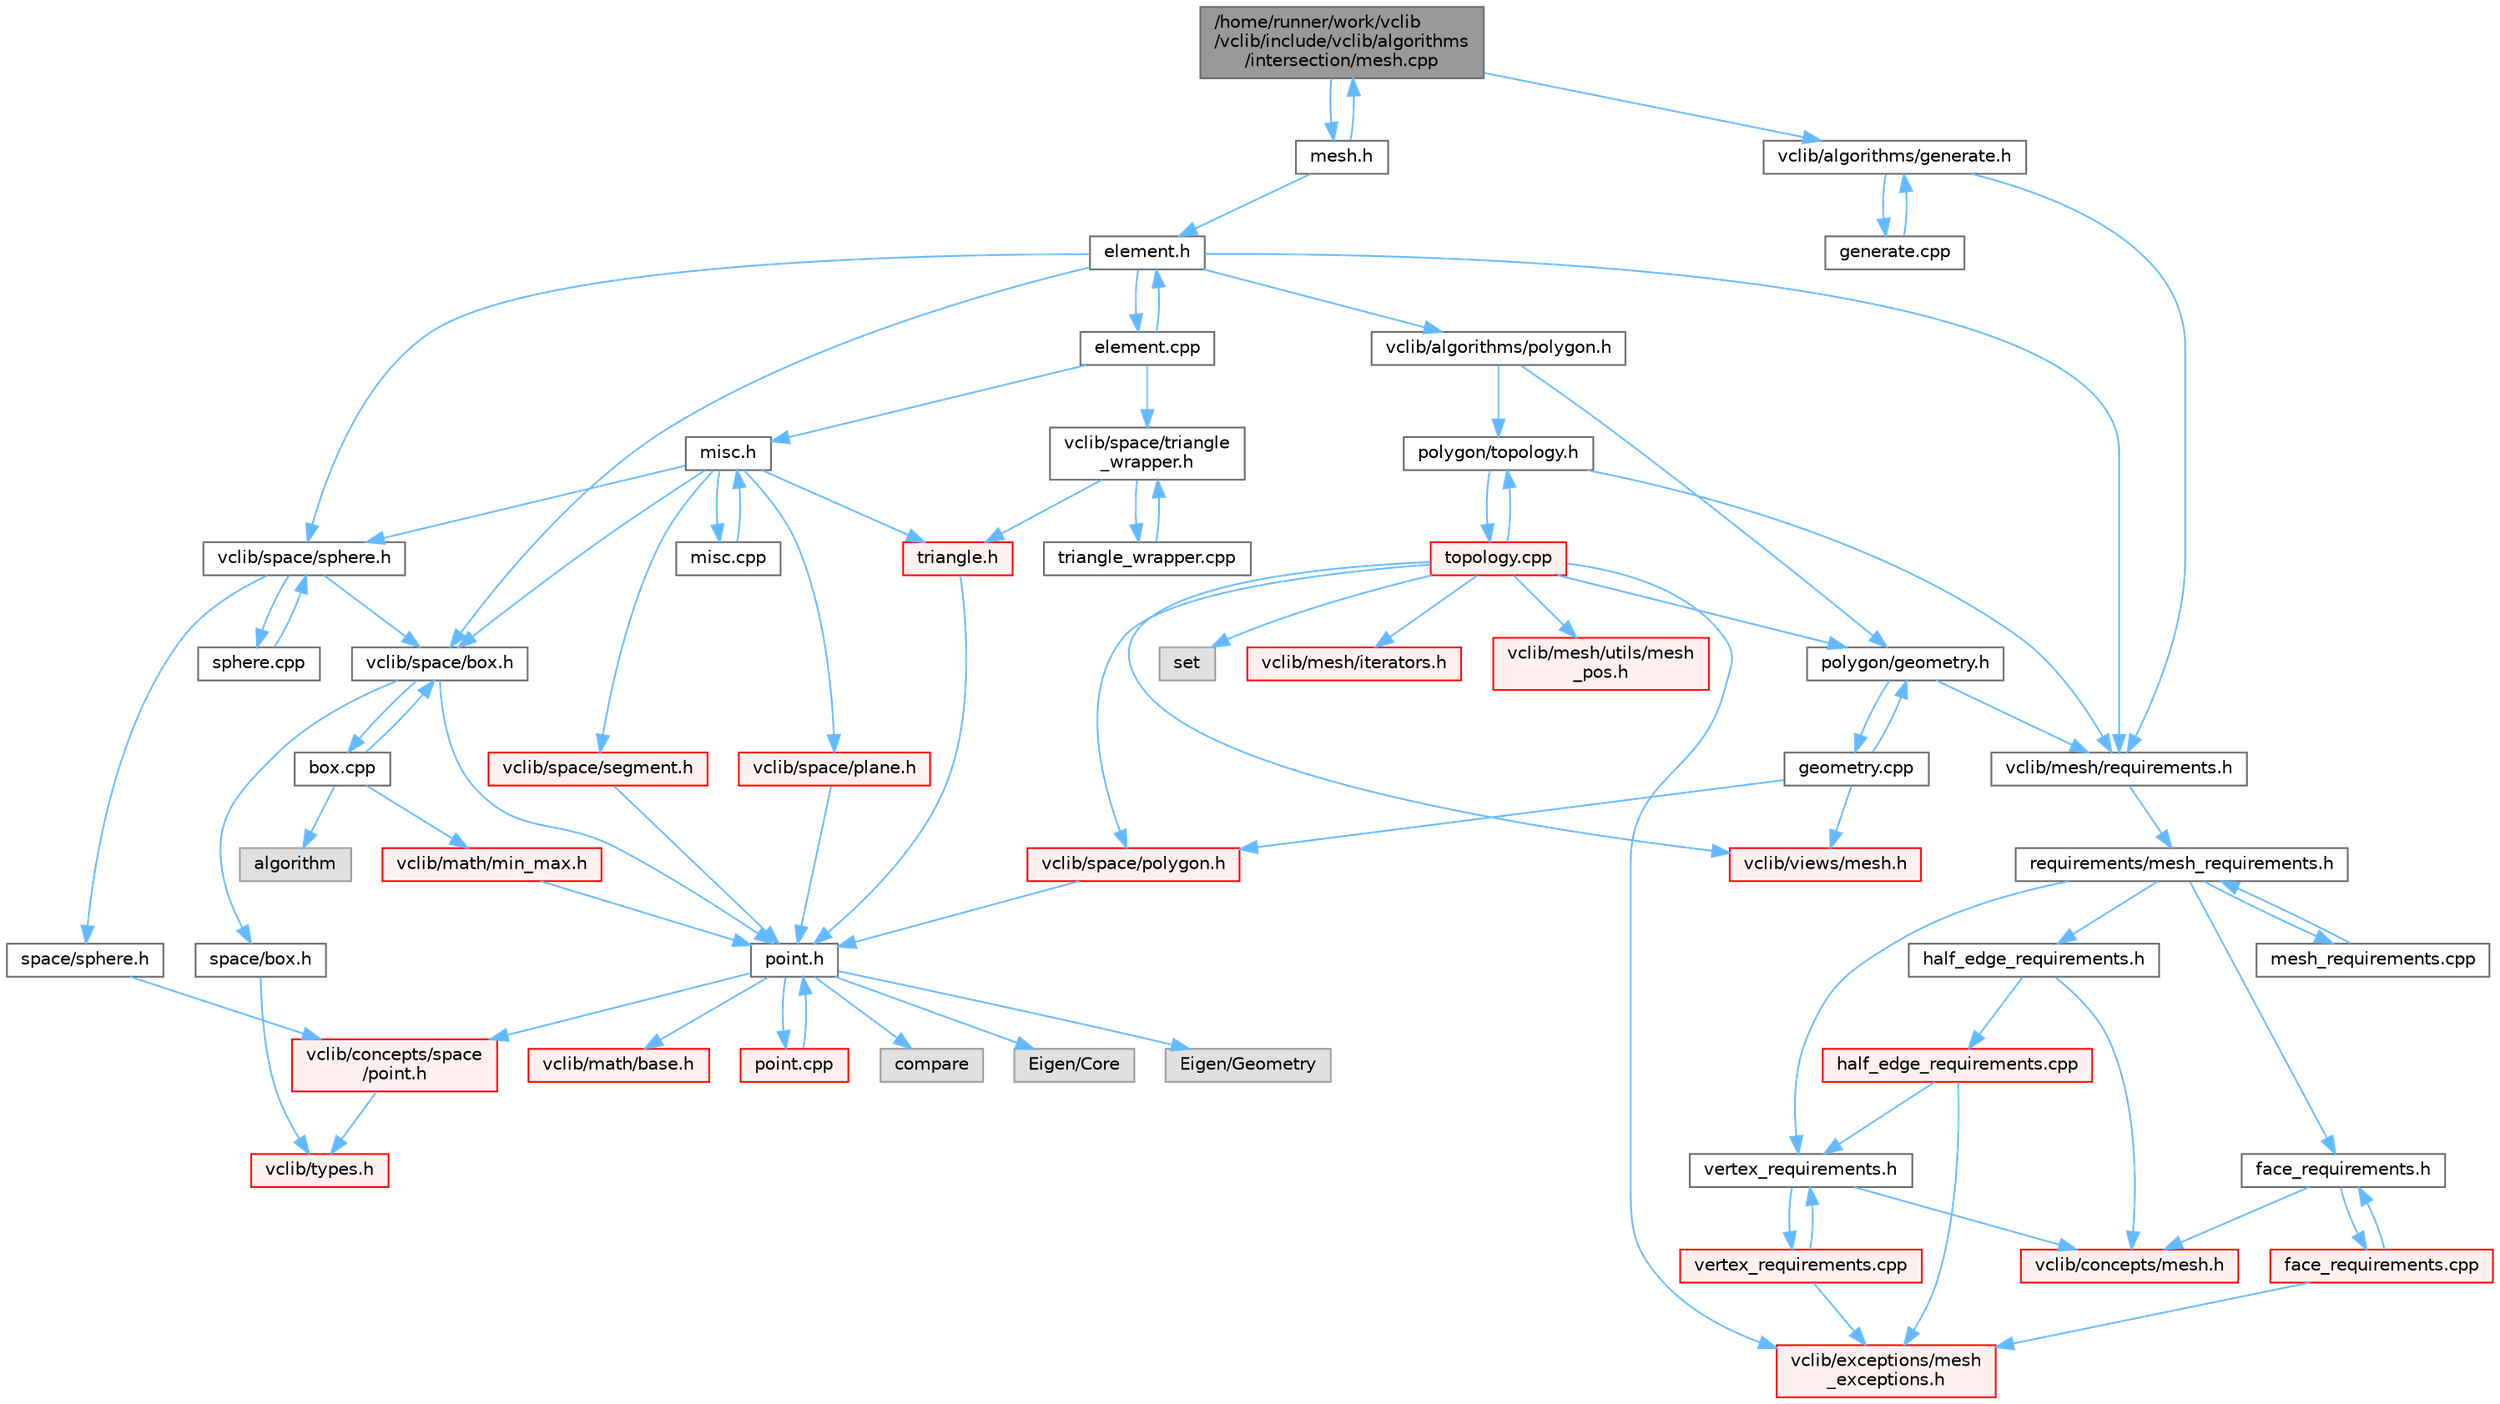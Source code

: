 digraph "/home/runner/work/vclib/vclib/include/vclib/algorithms/intersection/mesh.cpp"
{
 // LATEX_PDF_SIZE
  bgcolor="transparent";
  edge [fontname=Helvetica,fontsize=10,labelfontname=Helvetica,labelfontsize=10];
  node [fontname=Helvetica,fontsize=10,shape=box,height=0.2,width=0.4];
  Node1 [label="/home/runner/work/vclib\l/vclib/include/vclib/algorithms\l/intersection/mesh.cpp",height=0.2,width=0.4,color="gray40", fillcolor="grey60", style="filled", fontcolor="black",tooltip=" "];
  Node1 -> Node2 [color="steelblue1",style="solid"];
  Node2 [label="mesh.h",height=0.2,width=0.4,color="grey40", fillcolor="white", style="filled",URL="$algorithms_2intersection_2mesh_8h.html",tooltip=" "];
  Node2 -> Node3 [color="steelblue1",style="solid"];
  Node3 [label="element.h",height=0.2,width=0.4,color="grey40", fillcolor="white", style="filled",URL="$algorithms_2intersection_2element_8h.html",tooltip=" "];
  Node3 -> Node4 [color="steelblue1",style="solid"];
  Node4 [label="vclib/algorithms/polygon.h",height=0.2,width=0.4,color="grey40", fillcolor="white", style="filled",URL="$algorithms_2polygon_8h.html",tooltip=" "];
  Node4 -> Node5 [color="steelblue1",style="solid"];
  Node5 [label="polygon/geometry.h",height=0.2,width=0.4,color="grey40", fillcolor="white", style="filled",URL="$geometry_8h.html",tooltip=" "];
  Node5 -> Node6 [color="steelblue1",style="solid"];
  Node6 [label="vclib/mesh/requirements.h",height=0.2,width=0.4,color="grey40", fillcolor="white", style="filled",URL="$requirements_8h.html",tooltip=" "];
  Node6 -> Node7 [color="steelblue1",style="solid"];
  Node7 [label="requirements/mesh_requirements.h",height=0.2,width=0.4,color="grey40", fillcolor="white", style="filled",URL="$mesh__requirements_8h.html",tooltip=" "];
  Node7 -> Node8 [color="steelblue1",style="solid"];
  Node8 [label="half_edge_requirements.h",height=0.2,width=0.4,color="grey40", fillcolor="white", style="filled",URL="$half__edge__requirements_8h.html",tooltip=" "];
  Node8 -> Node9 [color="steelblue1",style="solid"];
  Node9 [label="vclib/concepts/mesh.h",height=0.2,width=0.4,color="red", fillcolor="#FFF0F0", style="filled",URL="$concepts_2mesh_8h.html",tooltip=" "];
  Node8 -> Node70 [color="steelblue1",style="solid"];
  Node70 [label="half_edge_requirements.cpp",height=0.2,width=0.4,color="red", fillcolor="#FFF0F0", style="filled",URL="$half__edge__requirements_8cpp.html",tooltip=" "];
  Node70 -> Node71 [color="steelblue1",style="solid"];
  Node71 [label="vertex_requirements.h",height=0.2,width=0.4,color="grey40", fillcolor="white", style="filled",URL="$vertex__requirements_8h.html",tooltip=" "];
  Node71 -> Node9 [color="steelblue1",style="solid"];
  Node71 -> Node72 [color="steelblue1",style="solid"];
  Node72 [label="vertex_requirements.cpp",height=0.2,width=0.4,color="red", fillcolor="#FFF0F0", style="filled",URL="$vertex__requirements_8cpp.html",tooltip=" "];
  Node72 -> Node71 [color="steelblue1",style="solid"];
  Node72 -> Node73 [color="steelblue1",style="solid"];
  Node73 [label="vclib/exceptions/mesh\l_exceptions.h",height=0.2,width=0.4,color="red", fillcolor="#FFF0F0", style="filled",URL="$mesh__exceptions_8h.html",tooltip=" "];
  Node70 -> Node73 [color="steelblue1",style="solid"];
  Node7 -> Node152 [color="steelblue1",style="solid"];
  Node152 [label="face_requirements.h",height=0.2,width=0.4,color="grey40", fillcolor="white", style="filled",URL="$face__requirements_8h.html",tooltip=" "];
  Node152 -> Node9 [color="steelblue1",style="solid"];
  Node152 -> Node153 [color="steelblue1",style="solid"];
  Node153 [label="face_requirements.cpp",height=0.2,width=0.4,color="red", fillcolor="#FFF0F0", style="filled",URL="$face__requirements_8cpp.html",tooltip=" "];
  Node153 -> Node152 [color="steelblue1",style="solid"];
  Node153 -> Node73 [color="steelblue1",style="solid"];
  Node7 -> Node71 [color="steelblue1",style="solid"];
  Node7 -> Node177 [color="steelblue1",style="solid"];
  Node177 [label="mesh_requirements.cpp",height=0.2,width=0.4,color="grey40", fillcolor="white", style="filled",URL="$mesh__requirements_8cpp.html",tooltip=" "];
  Node177 -> Node7 [color="steelblue1",style="solid"];
  Node5 -> Node178 [color="steelblue1",style="solid"];
  Node178 [label="geometry.cpp",height=0.2,width=0.4,color="grey40", fillcolor="white", style="filled",URL="$geometry_8cpp.html",tooltip=" "];
  Node178 -> Node5 [color="steelblue1",style="solid"];
  Node178 -> Node179 [color="steelblue1",style="solid"];
  Node179 [label="vclib/space/polygon.h",height=0.2,width=0.4,color="red", fillcolor="#FFF0F0", style="filled",URL="$space_2polygon_8h.html",tooltip=" "];
  Node179 -> Node31 [color="steelblue1",style="solid"];
  Node31 [label="point.h",height=0.2,width=0.4,color="grey40", fillcolor="white", style="filled",URL="$space_2point_8h.html",tooltip=" "];
  Node31 -> Node32 [color="steelblue1",style="solid"];
  Node32 [label="compare",height=0.2,width=0.4,color="grey60", fillcolor="#E0E0E0", style="filled",tooltip=" "];
  Node31 -> Node33 [color="steelblue1",style="solid"];
  Node33 [label="Eigen/Core",height=0.2,width=0.4,color="grey60", fillcolor="#E0E0E0", style="filled",tooltip=" "];
  Node31 -> Node34 [color="steelblue1",style="solid"];
  Node34 [label="Eigen/Geometry",height=0.2,width=0.4,color="grey60", fillcolor="#E0E0E0", style="filled",tooltip=" "];
  Node31 -> Node35 [color="steelblue1",style="solid"];
  Node35 [label="vclib/concepts/space\l/point.h",height=0.2,width=0.4,color="red", fillcolor="#FFF0F0", style="filled",URL="$concepts_2space_2point_8h.html",tooltip=" "];
  Node35 -> Node14 [color="steelblue1",style="solid"];
  Node14 [label="vclib/types.h",height=0.2,width=0.4,color="red", fillcolor="#FFF0F0", style="filled",URL="$types_8h.html",tooltip=" "];
  Node31 -> Node38 [color="steelblue1",style="solid"];
  Node38 [label="vclib/math/base.h",height=0.2,width=0.4,color="red", fillcolor="#FFF0F0", style="filled",URL="$math_2base_8h.html",tooltip=" "];
  Node31 -> Node41 [color="steelblue1",style="solid"];
  Node41 [label="point.cpp",height=0.2,width=0.4,color="red", fillcolor="#FFF0F0", style="filled",URL="$point_8cpp.html",tooltip=" "];
  Node41 -> Node31 [color="steelblue1",style="solid"];
  Node178 -> Node192 [color="steelblue1",style="solid"];
  Node192 [label="vclib/views/mesh.h",height=0.2,width=0.4,color="red", fillcolor="#FFF0F0", style="filled",URL="$views_2mesh_8h.html",tooltip=" "];
  Node4 -> Node212 [color="steelblue1",style="solid"];
  Node212 [label="polygon/topology.h",height=0.2,width=0.4,color="grey40", fillcolor="white", style="filled",URL="$polygon_2topology_8h.html",tooltip=" "];
  Node212 -> Node6 [color="steelblue1",style="solid"];
  Node212 -> Node213 [color="steelblue1",style="solid"];
  Node213 [label="topology.cpp",height=0.2,width=0.4,color="red", fillcolor="#FFF0F0", style="filled",URL="$polygon_2topology_8cpp.html",tooltip=" "];
  Node213 -> Node212 [color="steelblue1",style="solid"];
  Node213 -> Node214 [color="steelblue1",style="solid"];
  Node214 [label="set",height=0.2,width=0.4,color="grey60", fillcolor="#E0E0E0", style="filled",tooltip=" "];
  Node213 -> Node73 [color="steelblue1",style="solid"];
  Node213 -> Node215 [color="steelblue1",style="solid"];
  Node215 [label="vclib/mesh/iterators.h",height=0.2,width=0.4,color="red", fillcolor="#FFF0F0", style="filled",URL="$mesh_2iterators_8h.html",tooltip=" "];
  Node213 -> Node219 [color="steelblue1",style="solid"];
  Node219 [label="vclib/mesh/utils/mesh\l_pos.h",height=0.2,width=0.4,color="red", fillcolor="#FFF0F0", style="filled",URL="$mesh__pos_8h.html",tooltip=" "];
  Node213 -> Node192 [color="steelblue1",style="solid"];
  Node213 -> Node179 [color="steelblue1",style="solid"];
  Node213 -> Node5 [color="steelblue1",style="solid"];
  Node3 -> Node6 [color="steelblue1",style="solid"];
  Node3 -> Node223 [color="steelblue1",style="solid"];
  Node223 [label="vclib/space/box.h",height=0.2,width=0.4,color="grey40", fillcolor="white", style="filled",URL="$space_2box_8h.html",tooltip=" "];
  Node223 -> Node198 [color="steelblue1",style="solid"];
  Node198 [label="space/box.h",height=0.2,width=0.4,color="grey40", fillcolor="white", style="filled",URL="$concepts_2space_2box_8h.html",tooltip=" "];
  Node198 -> Node14 [color="steelblue1",style="solid"];
  Node223 -> Node31 [color="steelblue1",style="solid"];
  Node223 -> Node224 [color="steelblue1",style="solid"];
  Node224 [label="box.cpp",height=0.2,width=0.4,color="grey40", fillcolor="white", style="filled",URL="$box_8cpp.html",tooltip=" "];
  Node224 -> Node223 [color="steelblue1",style="solid"];
  Node224 -> Node91 [color="steelblue1",style="solid"];
  Node91 [label="algorithm",height=0.2,width=0.4,color="grey60", fillcolor="#E0E0E0", style="filled",tooltip=" "];
  Node224 -> Node225 [color="steelblue1",style="solid"];
  Node225 [label="vclib/math/min_max.h",height=0.2,width=0.4,color="red", fillcolor="#FFF0F0", style="filled",URL="$min__max_8h.html",tooltip=" "];
  Node225 -> Node31 [color="steelblue1",style="solid"];
  Node3 -> Node227 [color="steelblue1",style="solid"];
  Node227 [label="vclib/space/sphere.h",height=0.2,width=0.4,color="grey40", fillcolor="white", style="filled",URL="$space_2sphere_8h.html",tooltip=" "];
  Node227 -> Node202 [color="steelblue1",style="solid"];
  Node202 [label="space/sphere.h",height=0.2,width=0.4,color="grey40", fillcolor="white", style="filled",URL="$concepts_2space_2sphere_8h.html",tooltip=" "];
  Node202 -> Node35 [color="steelblue1",style="solid"];
  Node227 -> Node223 [color="steelblue1",style="solid"];
  Node227 -> Node228 [color="steelblue1",style="solid"];
  Node228 [label="sphere.cpp",height=0.2,width=0.4,color="grey40", fillcolor="white", style="filled",URL="$space_2sphere_8cpp.html",tooltip=" "];
  Node228 -> Node227 [color="steelblue1",style="solid"];
  Node3 -> Node229 [color="steelblue1",style="solid"];
  Node229 [label="element.cpp",height=0.2,width=0.4,color="grey40", fillcolor="white", style="filled",URL="$algorithms_2intersection_2element_8cpp.html",tooltip=" "];
  Node229 -> Node3 [color="steelblue1",style="solid"];
  Node229 -> Node230 [color="steelblue1",style="solid"];
  Node230 [label="misc.h",height=0.2,width=0.4,color="grey40", fillcolor="white", style="filled",URL="$intersection_2misc_8h.html",tooltip=" "];
  Node230 -> Node223 [color="steelblue1",style="solid"];
  Node230 -> Node231 [color="steelblue1",style="solid"];
  Node231 [label="vclib/space/plane.h",height=0.2,width=0.4,color="red", fillcolor="#FFF0F0", style="filled",URL="$space_2plane_8h.html",tooltip=" "];
  Node231 -> Node31 [color="steelblue1",style="solid"];
  Node230 -> Node235 [color="steelblue1",style="solid"];
  Node235 [label="vclib/space/segment.h",height=0.2,width=0.4,color="red", fillcolor="#FFF0F0", style="filled",URL="$space_2segment_8h.html",tooltip=" "];
  Node235 -> Node31 [color="steelblue1",style="solid"];
  Node230 -> Node227 [color="steelblue1",style="solid"];
  Node230 -> Node188 [color="steelblue1",style="solid"];
  Node188 [label="triangle.h",height=0.2,width=0.4,color="red", fillcolor="#FFF0F0", style="filled",URL="$space_2triangle_8h.html",tooltip=" "];
  Node188 -> Node31 [color="steelblue1",style="solid"];
  Node230 -> Node237 [color="steelblue1",style="solid"];
  Node237 [label="misc.cpp",height=0.2,width=0.4,color="grey40", fillcolor="white", style="filled",URL="$intersection_2misc_8cpp.html",tooltip=" "];
  Node237 -> Node230 [color="steelblue1",style="solid"];
  Node229 -> Node238 [color="steelblue1",style="solid"];
  Node238 [label="vclib/space/triangle\l_wrapper.h",height=0.2,width=0.4,color="grey40", fillcolor="white", style="filled",URL="$triangle__wrapper_8h.html",tooltip=" "];
  Node238 -> Node188 [color="steelblue1",style="solid"];
  Node238 -> Node239 [color="steelblue1",style="solid"];
  Node239 [label="triangle_wrapper.cpp",height=0.2,width=0.4,color="grey40", fillcolor="white", style="filled",URL="$triangle__wrapper_8cpp.html",tooltip=" "];
  Node239 -> Node238 [color="steelblue1",style="solid"];
  Node2 -> Node1 [color="steelblue1",style="solid"];
  Node1 -> Node240 [color="steelblue1",style="solid"];
  Node240 [label="vclib/algorithms/generate.h",height=0.2,width=0.4,color="grey40", fillcolor="white", style="filled",URL="$generate_8h.html",tooltip=" "];
  Node240 -> Node6 [color="steelblue1",style="solid"];
  Node240 -> Node241 [color="steelblue1",style="solid"];
  Node241 [label="generate.cpp",height=0.2,width=0.4,color="grey40", fillcolor="white", style="filled",URL="$generate_8cpp.html",tooltip=" "];
  Node241 -> Node240 [color="steelblue1",style="solid"];
}
